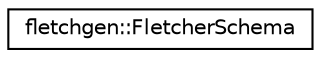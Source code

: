 digraph "Graphical Class Hierarchy"
{
 // LATEX_PDF_SIZE
  edge [fontname="Helvetica",fontsize="10",labelfontname="Helvetica",labelfontsize="10"];
  node [fontname="Helvetica",fontsize="10",shape=record];
  rankdir="LR";
  Node0 [label="fletchgen::FletcherSchema",height=0.2,width=0.4,color="black", fillcolor="white", style="filled",URL="$classfletchgen_1_1_fletcher_schema.html",tooltip=" "];
}

